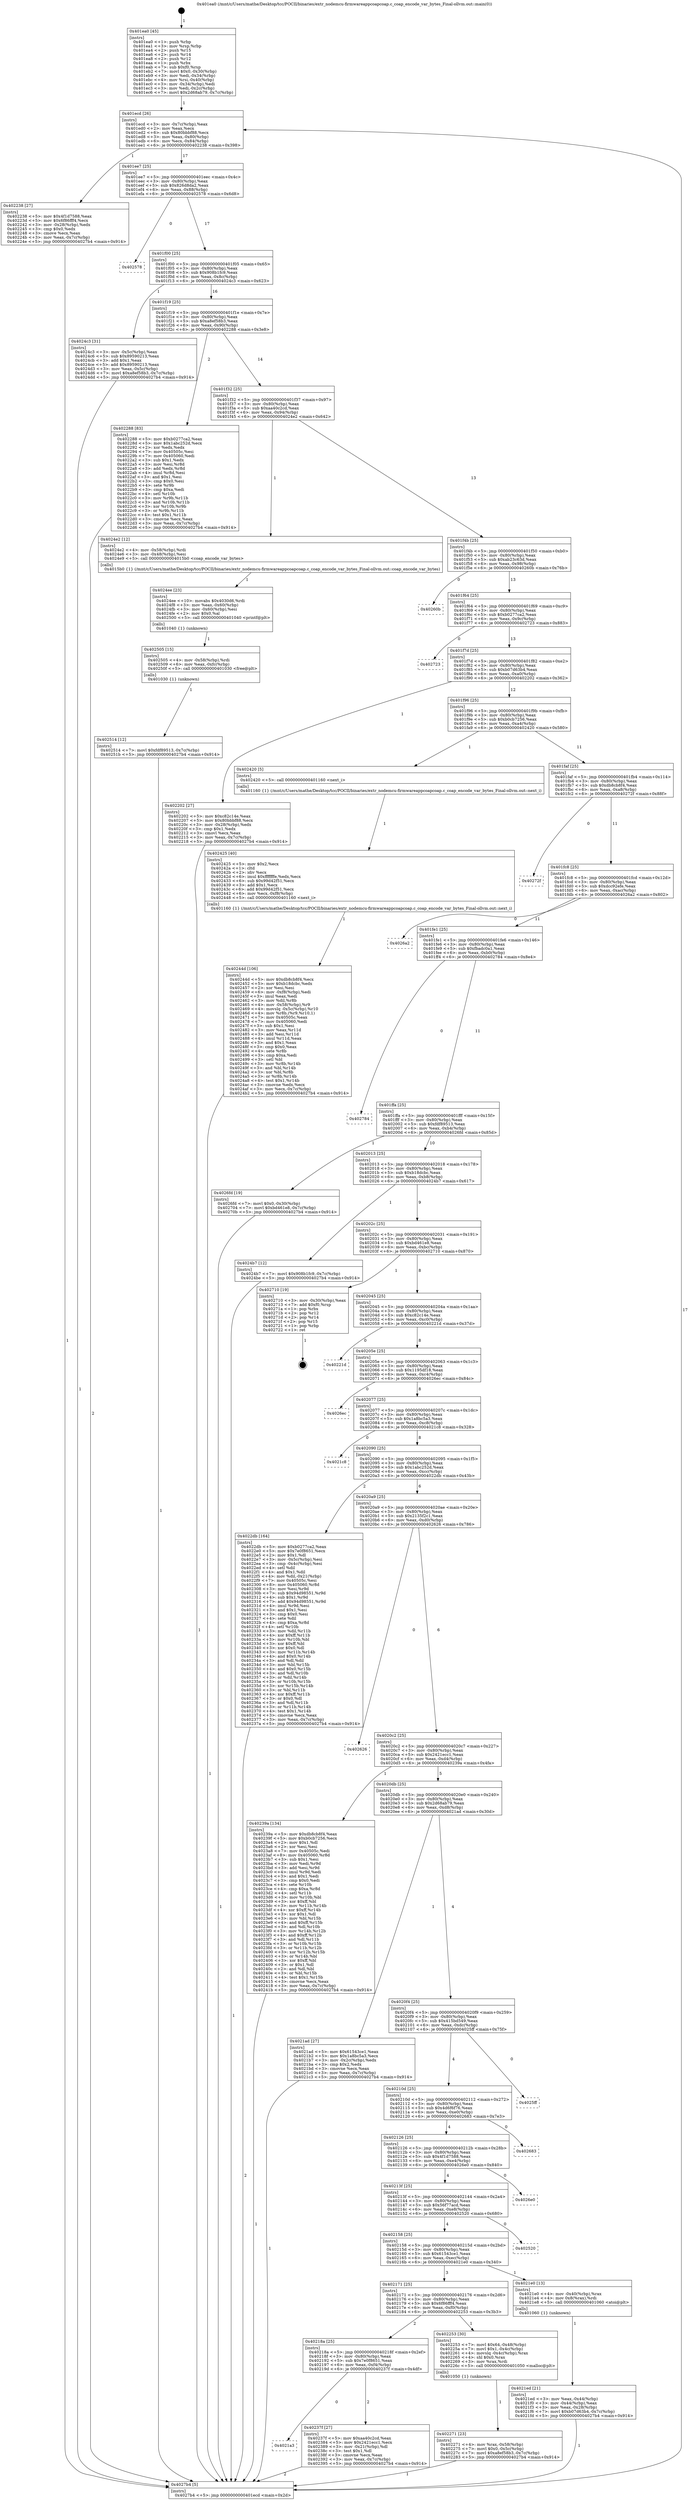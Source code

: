 digraph "0x401ea0" {
  label = "0x401ea0 (/mnt/c/Users/mathe/Desktop/tcc/POCII/binaries/extr_nodemcu-firmwareappcoapcoap.c_coap_encode_var_bytes_Final-ollvm.out::main(0))"
  labelloc = "t"
  node[shape=record]

  Entry [label="",width=0.3,height=0.3,shape=circle,fillcolor=black,style=filled]
  "0x401ecd" [label="{
     0x401ecd [26]\l
     | [instrs]\l
     &nbsp;&nbsp;0x401ecd \<+3\>: mov -0x7c(%rbp),%eax\l
     &nbsp;&nbsp;0x401ed0 \<+2\>: mov %eax,%ecx\l
     &nbsp;&nbsp;0x401ed2 \<+6\>: sub $0x80bbbf88,%ecx\l
     &nbsp;&nbsp;0x401ed8 \<+3\>: mov %eax,-0x80(%rbp)\l
     &nbsp;&nbsp;0x401edb \<+6\>: mov %ecx,-0x84(%rbp)\l
     &nbsp;&nbsp;0x401ee1 \<+6\>: je 0000000000402238 \<main+0x398\>\l
  }"]
  "0x402238" [label="{
     0x402238 [27]\l
     | [instrs]\l
     &nbsp;&nbsp;0x402238 \<+5\>: mov $0x4f1d7588,%eax\l
     &nbsp;&nbsp;0x40223d \<+5\>: mov $0x6f86fff4,%ecx\l
     &nbsp;&nbsp;0x402242 \<+3\>: mov -0x28(%rbp),%edx\l
     &nbsp;&nbsp;0x402245 \<+3\>: cmp $0x0,%edx\l
     &nbsp;&nbsp;0x402248 \<+3\>: cmove %ecx,%eax\l
     &nbsp;&nbsp;0x40224b \<+3\>: mov %eax,-0x7c(%rbp)\l
     &nbsp;&nbsp;0x40224e \<+5\>: jmp 00000000004027b4 \<main+0x914\>\l
  }"]
  "0x401ee7" [label="{
     0x401ee7 [25]\l
     | [instrs]\l
     &nbsp;&nbsp;0x401ee7 \<+5\>: jmp 0000000000401eec \<main+0x4c\>\l
     &nbsp;&nbsp;0x401eec \<+3\>: mov -0x80(%rbp),%eax\l
     &nbsp;&nbsp;0x401eef \<+5\>: sub $0x826d8da2,%eax\l
     &nbsp;&nbsp;0x401ef4 \<+6\>: mov %eax,-0x88(%rbp)\l
     &nbsp;&nbsp;0x401efa \<+6\>: je 0000000000402578 \<main+0x6d8\>\l
  }"]
  Exit [label="",width=0.3,height=0.3,shape=circle,fillcolor=black,style=filled,peripheries=2]
  "0x402578" [label="{
     0x402578\l
  }", style=dashed]
  "0x401f00" [label="{
     0x401f00 [25]\l
     | [instrs]\l
     &nbsp;&nbsp;0x401f00 \<+5\>: jmp 0000000000401f05 \<main+0x65\>\l
     &nbsp;&nbsp;0x401f05 \<+3\>: mov -0x80(%rbp),%eax\l
     &nbsp;&nbsp;0x401f08 \<+5\>: sub $0x908b1fc9,%eax\l
     &nbsp;&nbsp;0x401f0d \<+6\>: mov %eax,-0x8c(%rbp)\l
     &nbsp;&nbsp;0x401f13 \<+6\>: je 00000000004024c3 \<main+0x623\>\l
  }"]
  "0x402514" [label="{
     0x402514 [12]\l
     | [instrs]\l
     &nbsp;&nbsp;0x402514 \<+7\>: movl $0xfdf89513,-0x7c(%rbp)\l
     &nbsp;&nbsp;0x40251b \<+5\>: jmp 00000000004027b4 \<main+0x914\>\l
  }"]
  "0x4024c3" [label="{
     0x4024c3 [31]\l
     | [instrs]\l
     &nbsp;&nbsp;0x4024c3 \<+3\>: mov -0x5c(%rbp),%eax\l
     &nbsp;&nbsp;0x4024c6 \<+5\>: sub $0x89590213,%eax\l
     &nbsp;&nbsp;0x4024cb \<+3\>: add $0x1,%eax\l
     &nbsp;&nbsp;0x4024ce \<+5\>: add $0x89590213,%eax\l
     &nbsp;&nbsp;0x4024d3 \<+3\>: mov %eax,-0x5c(%rbp)\l
     &nbsp;&nbsp;0x4024d6 \<+7\>: movl $0xa8ef58b3,-0x7c(%rbp)\l
     &nbsp;&nbsp;0x4024dd \<+5\>: jmp 00000000004027b4 \<main+0x914\>\l
  }"]
  "0x401f19" [label="{
     0x401f19 [25]\l
     | [instrs]\l
     &nbsp;&nbsp;0x401f19 \<+5\>: jmp 0000000000401f1e \<main+0x7e\>\l
     &nbsp;&nbsp;0x401f1e \<+3\>: mov -0x80(%rbp),%eax\l
     &nbsp;&nbsp;0x401f21 \<+5\>: sub $0xa8ef58b3,%eax\l
     &nbsp;&nbsp;0x401f26 \<+6\>: mov %eax,-0x90(%rbp)\l
     &nbsp;&nbsp;0x401f2c \<+6\>: je 0000000000402288 \<main+0x3e8\>\l
  }"]
  "0x402505" [label="{
     0x402505 [15]\l
     | [instrs]\l
     &nbsp;&nbsp;0x402505 \<+4\>: mov -0x58(%rbp),%rdi\l
     &nbsp;&nbsp;0x402509 \<+6\>: mov %eax,-0xfc(%rbp)\l
     &nbsp;&nbsp;0x40250f \<+5\>: call 0000000000401030 \<free@plt\>\l
     | [calls]\l
     &nbsp;&nbsp;0x401030 \{1\} (unknown)\l
  }"]
  "0x402288" [label="{
     0x402288 [83]\l
     | [instrs]\l
     &nbsp;&nbsp;0x402288 \<+5\>: mov $0xb0277ca2,%eax\l
     &nbsp;&nbsp;0x40228d \<+5\>: mov $0x1abc252d,%ecx\l
     &nbsp;&nbsp;0x402292 \<+2\>: xor %edx,%edx\l
     &nbsp;&nbsp;0x402294 \<+7\>: mov 0x40505c,%esi\l
     &nbsp;&nbsp;0x40229b \<+7\>: mov 0x405060,%edi\l
     &nbsp;&nbsp;0x4022a2 \<+3\>: sub $0x1,%edx\l
     &nbsp;&nbsp;0x4022a5 \<+3\>: mov %esi,%r8d\l
     &nbsp;&nbsp;0x4022a8 \<+3\>: add %edx,%r8d\l
     &nbsp;&nbsp;0x4022ab \<+4\>: imul %r8d,%esi\l
     &nbsp;&nbsp;0x4022af \<+3\>: and $0x1,%esi\l
     &nbsp;&nbsp;0x4022b2 \<+3\>: cmp $0x0,%esi\l
     &nbsp;&nbsp;0x4022b5 \<+4\>: sete %r9b\l
     &nbsp;&nbsp;0x4022b9 \<+3\>: cmp $0xa,%edi\l
     &nbsp;&nbsp;0x4022bc \<+4\>: setl %r10b\l
     &nbsp;&nbsp;0x4022c0 \<+3\>: mov %r9b,%r11b\l
     &nbsp;&nbsp;0x4022c3 \<+3\>: and %r10b,%r11b\l
     &nbsp;&nbsp;0x4022c6 \<+3\>: xor %r10b,%r9b\l
     &nbsp;&nbsp;0x4022c9 \<+3\>: or %r9b,%r11b\l
     &nbsp;&nbsp;0x4022cc \<+4\>: test $0x1,%r11b\l
     &nbsp;&nbsp;0x4022d0 \<+3\>: cmovne %ecx,%eax\l
     &nbsp;&nbsp;0x4022d3 \<+3\>: mov %eax,-0x7c(%rbp)\l
     &nbsp;&nbsp;0x4022d6 \<+5\>: jmp 00000000004027b4 \<main+0x914\>\l
  }"]
  "0x401f32" [label="{
     0x401f32 [25]\l
     | [instrs]\l
     &nbsp;&nbsp;0x401f32 \<+5\>: jmp 0000000000401f37 \<main+0x97\>\l
     &nbsp;&nbsp;0x401f37 \<+3\>: mov -0x80(%rbp),%eax\l
     &nbsp;&nbsp;0x401f3a \<+5\>: sub $0xaa40c2cd,%eax\l
     &nbsp;&nbsp;0x401f3f \<+6\>: mov %eax,-0x94(%rbp)\l
     &nbsp;&nbsp;0x401f45 \<+6\>: je 00000000004024e2 \<main+0x642\>\l
  }"]
  "0x4024ee" [label="{
     0x4024ee [23]\l
     | [instrs]\l
     &nbsp;&nbsp;0x4024ee \<+10\>: movabs $0x4030d6,%rdi\l
     &nbsp;&nbsp;0x4024f8 \<+3\>: mov %eax,-0x60(%rbp)\l
     &nbsp;&nbsp;0x4024fb \<+3\>: mov -0x60(%rbp),%esi\l
     &nbsp;&nbsp;0x4024fe \<+2\>: mov $0x0,%al\l
     &nbsp;&nbsp;0x402500 \<+5\>: call 0000000000401040 \<printf@plt\>\l
     | [calls]\l
     &nbsp;&nbsp;0x401040 \{1\} (unknown)\l
  }"]
  "0x4024e2" [label="{
     0x4024e2 [12]\l
     | [instrs]\l
     &nbsp;&nbsp;0x4024e2 \<+4\>: mov -0x58(%rbp),%rdi\l
     &nbsp;&nbsp;0x4024e6 \<+3\>: mov -0x48(%rbp),%esi\l
     &nbsp;&nbsp;0x4024e9 \<+5\>: call 00000000004015b0 \<coap_encode_var_bytes\>\l
     | [calls]\l
     &nbsp;&nbsp;0x4015b0 \{1\} (/mnt/c/Users/mathe/Desktop/tcc/POCII/binaries/extr_nodemcu-firmwareappcoapcoap.c_coap_encode_var_bytes_Final-ollvm.out::coap_encode_var_bytes)\l
  }"]
  "0x401f4b" [label="{
     0x401f4b [25]\l
     | [instrs]\l
     &nbsp;&nbsp;0x401f4b \<+5\>: jmp 0000000000401f50 \<main+0xb0\>\l
     &nbsp;&nbsp;0x401f50 \<+3\>: mov -0x80(%rbp),%eax\l
     &nbsp;&nbsp;0x401f53 \<+5\>: sub $0xab23c63d,%eax\l
     &nbsp;&nbsp;0x401f58 \<+6\>: mov %eax,-0x98(%rbp)\l
     &nbsp;&nbsp;0x401f5e \<+6\>: je 000000000040260b \<main+0x76b\>\l
  }"]
  "0x40244d" [label="{
     0x40244d [106]\l
     | [instrs]\l
     &nbsp;&nbsp;0x40244d \<+5\>: mov $0xdb8cb8f4,%ecx\l
     &nbsp;&nbsp;0x402452 \<+5\>: mov $0xb18dcbc,%edx\l
     &nbsp;&nbsp;0x402457 \<+2\>: xor %esi,%esi\l
     &nbsp;&nbsp;0x402459 \<+6\>: mov -0xf8(%rbp),%edi\l
     &nbsp;&nbsp;0x40245f \<+3\>: imul %eax,%edi\l
     &nbsp;&nbsp;0x402462 \<+3\>: mov %dil,%r8b\l
     &nbsp;&nbsp;0x402465 \<+4\>: mov -0x58(%rbp),%r9\l
     &nbsp;&nbsp;0x402469 \<+4\>: movslq -0x5c(%rbp),%r10\l
     &nbsp;&nbsp;0x40246d \<+4\>: mov %r8b,(%r9,%r10,1)\l
     &nbsp;&nbsp;0x402471 \<+7\>: mov 0x40505c,%eax\l
     &nbsp;&nbsp;0x402478 \<+7\>: mov 0x405060,%edi\l
     &nbsp;&nbsp;0x40247f \<+3\>: sub $0x1,%esi\l
     &nbsp;&nbsp;0x402482 \<+3\>: mov %eax,%r11d\l
     &nbsp;&nbsp;0x402485 \<+3\>: add %esi,%r11d\l
     &nbsp;&nbsp;0x402488 \<+4\>: imul %r11d,%eax\l
     &nbsp;&nbsp;0x40248c \<+3\>: and $0x1,%eax\l
     &nbsp;&nbsp;0x40248f \<+3\>: cmp $0x0,%eax\l
     &nbsp;&nbsp;0x402492 \<+4\>: sete %r8b\l
     &nbsp;&nbsp;0x402496 \<+3\>: cmp $0xa,%edi\l
     &nbsp;&nbsp;0x402499 \<+3\>: setl %bl\l
     &nbsp;&nbsp;0x40249c \<+3\>: mov %r8b,%r14b\l
     &nbsp;&nbsp;0x40249f \<+3\>: and %bl,%r14b\l
     &nbsp;&nbsp;0x4024a2 \<+3\>: xor %bl,%r8b\l
     &nbsp;&nbsp;0x4024a5 \<+3\>: or %r8b,%r14b\l
     &nbsp;&nbsp;0x4024a8 \<+4\>: test $0x1,%r14b\l
     &nbsp;&nbsp;0x4024ac \<+3\>: cmovne %edx,%ecx\l
     &nbsp;&nbsp;0x4024af \<+3\>: mov %ecx,-0x7c(%rbp)\l
     &nbsp;&nbsp;0x4024b2 \<+5\>: jmp 00000000004027b4 \<main+0x914\>\l
  }"]
  "0x40260b" [label="{
     0x40260b\l
  }", style=dashed]
  "0x401f64" [label="{
     0x401f64 [25]\l
     | [instrs]\l
     &nbsp;&nbsp;0x401f64 \<+5\>: jmp 0000000000401f69 \<main+0xc9\>\l
     &nbsp;&nbsp;0x401f69 \<+3\>: mov -0x80(%rbp),%eax\l
     &nbsp;&nbsp;0x401f6c \<+5\>: sub $0xb0277ca2,%eax\l
     &nbsp;&nbsp;0x401f71 \<+6\>: mov %eax,-0x9c(%rbp)\l
     &nbsp;&nbsp;0x401f77 \<+6\>: je 0000000000402723 \<main+0x883\>\l
  }"]
  "0x402425" [label="{
     0x402425 [40]\l
     | [instrs]\l
     &nbsp;&nbsp;0x402425 \<+5\>: mov $0x2,%ecx\l
     &nbsp;&nbsp;0x40242a \<+1\>: cltd\l
     &nbsp;&nbsp;0x40242b \<+2\>: idiv %ecx\l
     &nbsp;&nbsp;0x40242d \<+6\>: imul $0xfffffffe,%edx,%ecx\l
     &nbsp;&nbsp;0x402433 \<+6\>: sub $0x99d42f51,%ecx\l
     &nbsp;&nbsp;0x402439 \<+3\>: add $0x1,%ecx\l
     &nbsp;&nbsp;0x40243c \<+6\>: add $0x99d42f51,%ecx\l
     &nbsp;&nbsp;0x402442 \<+6\>: mov %ecx,-0xf8(%rbp)\l
     &nbsp;&nbsp;0x402448 \<+5\>: call 0000000000401160 \<next_i\>\l
     | [calls]\l
     &nbsp;&nbsp;0x401160 \{1\} (/mnt/c/Users/mathe/Desktop/tcc/POCII/binaries/extr_nodemcu-firmwareappcoapcoap.c_coap_encode_var_bytes_Final-ollvm.out::next_i)\l
  }"]
  "0x402723" [label="{
     0x402723\l
  }", style=dashed]
  "0x401f7d" [label="{
     0x401f7d [25]\l
     | [instrs]\l
     &nbsp;&nbsp;0x401f7d \<+5\>: jmp 0000000000401f82 \<main+0xe2\>\l
     &nbsp;&nbsp;0x401f82 \<+3\>: mov -0x80(%rbp),%eax\l
     &nbsp;&nbsp;0x401f85 \<+5\>: sub $0xb07d63b4,%eax\l
     &nbsp;&nbsp;0x401f8a \<+6\>: mov %eax,-0xa0(%rbp)\l
     &nbsp;&nbsp;0x401f90 \<+6\>: je 0000000000402202 \<main+0x362\>\l
  }"]
  "0x4021a3" [label="{
     0x4021a3\l
  }", style=dashed]
  "0x402202" [label="{
     0x402202 [27]\l
     | [instrs]\l
     &nbsp;&nbsp;0x402202 \<+5\>: mov $0xc82c14e,%eax\l
     &nbsp;&nbsp;0x402207 \<+5\>: mov $0x80bbbf88,%ecx\l
     &nbsp;&nbsp;0x40220c \<+3\>: mov -0x28(%rbp),%edx\l
     &nbsp;&nbsp;0x40220f \<+3\>: cmp $0x1,%edx\l
     &nbsp;&nbsp;0x402212 \<+3\>: cmovl %ecx,%eax\l
     &nbsp;&nbsp;0x402215 \<+3\>: mov %eax,-0x7c(%rbp)\l
     &nbsp;&nbsp;0x402218 \<+5\>: jmp 00000000004027b4 \<main+0x914\>\l
  }"]
  "0x401f96" [label="{
     0x401f96 [25]\l
     | [instrs]\l
     &nbsp;&nbsp;0x401f96 \<+5\>: jmp 0000000000401f9b \<main+0xfb\>\l
     &nbsp;&nbsp;0x401f9b \<+3\>: mov -0x80(%rbp),%eax\l
     &nbsp;&nbsp;0x401f9e \<+5\>: sub $0xb0cb7256,%eax\l
     &nbsp;&nbsp;0x401fa3 \<+6\>: mov %eax,-0xa4(%rbp)\l
     &nbsp;&nbsp;0x401fa9 \<+6\>: je 0000000000402420 \<main+0x580\>\l
  }"]
  "0x40237f" [label="{
     0x40237f [27]\l
     | [instrs]\l
     &nbsp;&nbsp;0x40237f \<+5\>: mov $0xaa40c2cd,%eax\l
     &nbsp;&nbsp;0x402384 \<+5\>: mov $0x2421ecc1,%ecx\l
     &nbsp;&nbsp;0x402389 \<+3\>: mov -0x21(%rbp),%dl\l
     &nbsp;&nbsp;0x40238c \<+3\>: test $0x1,%dl\l
     &nbsp;&nbsp;0x40238f \<+3\>: cmovne %ecx,%eax\l
     &nbsp;&nbsp;0x402392 \<+3\>: mov %eax,-0x7c(%rbp)\l
     &nbsp;&nbsp;0x402395 \<+5\>: jmp 00000000004027b4 \<main+0x914\>\l
  }"]
  "0x402420" [label="{
     0x402420 [5]\l
     | [instrs]\l
     &nbsp;&nbsp;0x402420 \<+5\>: call 0000000000401160 \<next_i\>\l
     | [calls]\l
     &nbsp;&nbsp;0x401160 \{1\} (/mnt/c/Users/mathe/Desktop/tcc/POCII/binaries/extr_nodemcu-firmwareappcoapcoap.c_coap_encode_var_bytes_Final-ollvm.out::next_i)\l
  }"]
  "0x401faf" [label="{
     0x401faf [25]\l
     | [instrs]\l
     &nbsp;&nbsp;0x401faf \<+5\>: jmp 0000000000401fb4 \<main+0x114\>\l
     &nbsp;&nbsp;0x401fb4 \<+3\>: mov -0x80(%rbp),%eax\l
     &nbsp;&nbsp;0x401fb7 \<+5\>: sub $0xdb8cb8f4,%eax\l
     &nbsp;&nbsp;0x401fbc \<+6\>: mov %eax,-0xa8(%rbp)\l
     &nbsp;&nbsp;0x401fc2 \<+6\>: je 000000000040272f \<main+0x88f\>\l
  }"]
  "0x402271" [label="{
     0x402271 [23]\l
     | [instrs]\l
     &nbsp;&nbsp;0x402271 \<+4\>: mov %rax,-0x58(%rbp)\l
     &nbsp;&nbsp;0x402275 \<+7\>: movl $0x0,-0x5c(%rbp)\l
     &nbsp;&nbsp;0x40227c \<+7\>: movl $0xa8ef58b3,-0x7c(%rbp)\l
     &nbsp;&nbsp;0x402283 \<+5\>: jmp 00000000004027b4 \<main+0x914\>\l
  }"]
  "0x40272f" [label="{
     0x40272f\l
  }", style=dashed]
  "0x401fc8" [label="{
     0x401fc8 [25]\l
     | [instrs]\l
     &nbsp;&nbsp;0x401fc8 \<+5\>: jmp 0000000000401fcd \<main+0x12d\>\l
     &nbsp;&nbsp;0x401fcd \<+3\>: mov -0x80(%rbp),%eax\l
     &nbsp;&nbsp;0x401fd0 \<+5\>: sub $0xdcc92efe,%eax\l
     &nbsp;&nbsp;0x401fd5 \<+6\>: mov %eax,-0xac(%rbp)\l
     &nbsp;&nbsp;0x401fdb \<+6\>: je 00000000004026a2 \<main+0x802\>\l
  }"]
  "0x40218a" [label="{
     0x40218a [25]\l
     | [instrs]\l
     &nbsp;&nbsp;0x40218a \<+5\>: jmp 000000000040218f \<main+0x2ef\>\l
     &nbsp;&nbsp;0x40218f \<+3\>: mov -0x80(%rbp),%eax\l
     &nbsp;&nbsp;0x402192 \<+5\>: sub $0x7e0f8651,%eax\l
     &nbsp;&nbsp;0x402197 \<+6\>: mov %eax,-0xf4(%rbp)\l
     &nbsp;&nbsp;0x40219d \<+6\>: je 000000000040237f \<main+0x4df\>\l
  }"]
  "0x4026a2" [label="{
     0x4026a2\l
  }", style=dashed]
  "0x401fe1" [label="{
     0x401fe1 [25]\l
     | [instrs]\l
     &nbsp;&nbsp;0x401fe1 \<+5\>: jmp 0000000000401fe6 \<main+0x146\>\l
     &nbsp;&nbsp;0x401fe6 \<+3\>: mov -0x80(%rbp),%eax\l
     &nbsp;&nbsp;0x401fe9 \<+5\>: sub $0xfbadc0a1,%eax\l
     &nbsp;&nbsp;0x401fee \<+6\>: mov %eax,-0xb0(%rbp)\l
     &nbsp;&nbsp;0x401ff4 \<+6\>: je 0000000000402784 \<main+0x8e4\>\l
  }"]
  "0x402253" [label="{
     0x402253 [30]\l
     | [instrs]\l
     &nbsp;&nbsp;0x402253 \<+7\>: movl $0x64,-0x48(%rbp)\l
     &nbsp;&nbsp;0x40225a \<+7\>: movl $0x1,-0x4c(%rbp)\l
     &nbsp;&nbsp;0x402261 \<+4\>: movslq -0x4c(%rbp),%rax\l
     &nbsp;&nbsp;0x402265 \<+4\>: shl $0x0,%rax\l
     &nbsp;&nbsp;0x402269 \<+3\>: mov %rax,%rdi\l
     &nbsp;&nbsp;0x40226c \<+5\>: call 0000000000401050 \<malloc@plt\>\l
     | [calls]\l
     &nbsp;&nbsp;0x401050 \{1\} (unknown)\l
  }"]
  "0x402784" [label="{
     0x402784\l
  }", style=dashed]
  "0x401ffa" [label="{
     0x401ffa [25]\l
     | [instrs]\l
     &nbsp;&nbsp;0x401ffa \<+5\>: jmp 0000000000401fff \<main+0x15f\>\l
     &nbsp;&nbsp;0x401fff \<+3\>: mov -0x80(%rbp),%eax\l
     &nbsp;&nbsp;0x402002 \<+5\>: sub $0xfdf89513,%eax\l
     &nbsp;&nbsp;0x402007 \<+6\>: mov %eax,-0xb4(%rbp)\l
     &nbsp;&nbsp;0x40200d \<+6\>: je 00000000004026fd \<main+0x85d\>\l
  }"]
  "0x4021ed" [label="{
     0x4021ed [21]\l
     | [instrs]\l
     &nbsp;&nbsp;0x4021ed \<+3\>: mov %eax,-0x44(%rbp)\l
     &nbsp;&nbsp;0x4021f0 \<+3\>: mov -0x44(%rbp),%eax\l
     &nbsp;&nbsp;0x4021f3 \<+3\>: mov %eax,-0x28(%rbp)\l
     &nbsp;&nbsp;0x4021f6 \<+7\>: movl $0xb07d63b4,-0x7c(%rbp)\l
     &nbsp;&nbsp;0x4021fd \<+5\>: jmp 00000000004027b4 \<main+0x914\>\l
  }"]
  "0x4026fd" [label="{
     0x4026fd [19]\l
     | [instrs]\l
     &nbsp;&nbsp;0x4026fd \<+7\>: movl $0x0,-0x30(%rbp)\l
     &nbsp;&nbsp;0x402704 \<+7\>: movl $0xbd461e8,-0x7c(%rbp)\l
     &nbsp;&nbsp;0x40270b \<+5\>: jmp 00000000004027b4 \<main+0x914\>\l
  }"]
  "0x402013" [label="{
     0x402013 [25]\l
     | [instrs]\l
     &nbsp;&nbsp;0x402013 \<+5\>: jmp 0000000000402018 \<main+0x178\>\l
     &nbsp;&nbsp;0x402018 \<+3\>: mov -0x80(%rbp),%eax\l
     &nbsp;&nbsp;0x40201b \<+5\>: sub $0xb18dcbc,%eax\l
     &nbsp;&nbsp;0x402020 \<+6\>: mov %eax,-0xb8(%rbp)\l
     &nbsp;&nbsp;0x402026 \<+6\>: je 00000000004024b7 \<main+0x617\>\l
  }"]
  "0x402171" [label="{
     0x402171 [25]\l
     | [instrs]\l
     &nbsp;&nbsp;0x402171 \<+5\>: jmp 0000000000402176 \<main+0x2d6\>\l
     &nbsp;&nbsp;0x402176 \<+3\>: mov -0x80(%rbp),%eax\l
     &nbsp;&nbsp;0x402179 \<+5\>: sub $0x6f86fff4,%eax\l
     &nbsp;&nbsp;0x40217e \<+6\>: mov %eax,-0xf0(%rbp)\l
     &nbsp;&nbsp;0x402184 \<+6\>: je 0000000000402253 \<main+0x3b3\>\l
  }"]
  "0x4024b7" [label="{
     0x4024b7 [12]\l
     | [instrs]\l
     &nbsp;&nbsp;0x4024b7 \<+7\>: movl $0x908b1fc9,-0x7c(%rbp)\l
     &nbsp;&nbsp;0x4024be \<+5\>: jmp 00000000004027b4 \<main+0x914\>\l
  }"]
  "0x40202c" [label="{
     0x40202c [25]\l
     | [instrs]\l
     &nbsp;&nbsp;0x40202c \<+5\>: jmp 0000000000402031 \<main+0x191\>\l
     &nbsp;&nbsp;0x402031 \<+3\>: mov -0x80(%rbp),%eax\l
     &nbsp;&nbsp;0x402034 \<+5\>: sub $0xbd461e8,%eax\l
     &nbsp;&nbsp;0x402039 \<+6\>: mov %eax,-0xbc(%rbp)\l
     &nbsp;&nbsp;0x40203f \<+6\>: je 0000000000402710 \<main+0x870\>\l
  }"]
  "0x4021e0" [label="{
     0x4021e0 [13]\l
     | [instrs]\l
     &nbsp;&nbsp;0x4021e0 \<+4\>: mov -0x40(%rbp),%rax\l
     &nbsp;&nbsp;0x4021e4 \<+4\>: mov 0x8(%rax),%rdi\l
     &nbsp;&nbsp;0x4021e8 \<+5\>: call 0000000000401060 \<atoi@plt\>\l
     | [calls]\l
     &nbsp;&nbsp;0x401060 \{1\} (unknown)\l
  }"]
  "0x402710" [label="{
     0x402710 [19]\l
     | [instrs]\l
     &nbsp;&nbsp;0x402710 \<+3\>: mov -0x30(%rbp),%eax\l
     &nbsp;&nbsp;0x402713 \<+7\>: add $0xf0,%rsp\l
     &nbsp;&nbsp;0x40271a \<+1\>: pop %rbx\l
     &nbsp;&nbsp;0x40271b \<+2\>: pop %r12\l
     &nbsp;&nbsp;0x40271d \<+2\>: pop %r14\l
     &nbsp;&nbsp;0x40271f \<+2\>: pop %r15\l
     &nbsp;&nbsp;0x402721 \<+1\>: pop %rbp\l
     &nbsp;&nbsp;0x402722 \<+1\>: ret\l
  }"]
  "0x402045" [label="{
     0x402045 [25]\l
     | [instrs]\l
     &nbsp;&nbsp;0x402045 \<+5\>: jmp 000000000040204a \<main+0x1aa\>\l
     &nbsp;&nbsp;0x40204a \<+3\>: mov -0x80(%rbp),%eax\l
     &nbsp;&nbsp;0x40204d \<+5\>: sub $0xc82c14e,%eax\l
     &nbsp;&nbsp;0x402052 \<+6\>: mov %eax,-0xc0(%rbp)\l
     &nbsp;&nbsp;0x402058 \<+6\>: je 000000000040221d \<main+0x37d\>\l
  }"]
  "0x402158" [label="{
     0x402158 [25]\l
     | [instrs]\l
     &nbsp;&nbsp;0x402158 \<+5\>: jmp 000000000040215d \<main+0x2bd\>\l
     &nbsp;&nbsp;0x40215d \<+3\>: mov -0x80(%rbp),%eax\l
     &nbsp;&nbsp;0x402160 \<+5\>: sub $0x61543ce1,%eax\l
     &nbsp;&nbsp;0x402165 \<+6\>: mov %eax,-0xec(%rbp)\l
     &nbsp;&nbsp;0x40216b \<+6\>: je 00000000004021e0 \<main+0x340\>\l
  }"]
  "0x40221d" [label="{
     0x40221d\l
  }", style=dashed]
  "0x40205e" [label="{
     0x40205e [25]\l
     | [instrs]\l
     &nbsp;&nbsp;0x40205e \<+5\>: jmp 0000000000402063 \<main+0x1c3\>\l
     &nbsp;&nbsp;0x402063 \<+3\>: mov -0x80(%rbp),%eax\l
     &nbsp;&nbsp;0x402066 \<+5\>: sub $0x1195df18,%eax\l
     &nbsp;&nbsp;0x40206b \<+6\>: mov %eax,-0xc4(%rbp)\l
     &nbsp;&nbsp;0x402071 \<+6\>: je 00000000004026ec \<main+0x84c\>\l
  }"]
  "0x402520" [label="{
     0x402520\l
  }", style=dashed]
  "0x4026ec" [label="{
     0x4026ec\l
  }", style=dashed]
  "0x402077" [label="{
     0x402077 [25]\l
     | [instrs]\l
     &nbsp;&nbsp;0x402077 \<+5\>: jmp 000000000040207c \<main+0x1dc\>\l
     &nbsp;&nbsp;0x40207c \<+3\>: mov -0x80(%rbp),%eax\l
     &nbsp;&nbsp;0x40207f \<+5\>: sub $0x1a8bc5a3,%eax\l
     &nbsp;&nbsp;0x402084 \<+6\>: mov %eax,-0xc8(%rbp)\l
     &nbsp;&nbsp;0x40208a \<+6\>: je 00000000004021c8 \<main+0x328\>\l
  }"]
  "0x40213f" [label="{
     0x40213f [25]\l
     | [instrs]\l
     &nbsp;&nbsp;0x40213f \<+5\>: jmp 0000000000402144 \<main+0x2a4\>\l
     &nbsp;&nbsp;0x402144 \<+3\>: mov -0x80(%rbp),%eax\l
     &nbsp;&nbsp;0x402147 \<+5\>: sub $0x56f77acd,%eax\l
     &nbsp;&nbsp;0x40214c \<+6\>: mov %eax,-0xe8(%rbp)\l
     &nbsp;&nbsp;0x402152 \<+6\>: je 0000000000402520 \<main+0x680\>\l
  }"]
  "0x4021c8" [label="{
     0x4021c8\l
  }", style=dashed]
  "0x402090" [label="{
     0x402090 [25]\l
     | [instrs]\l
     &nbsp;&nbsp;0x402090 \<+5\>: jmp 0000000000402095 \<main+0x1f5\>\l
     &nbsp;&nbsp;0x402095 \<+3\>: mov -0x80(%rbp),%eax\l
     &nbsp;&nbsp;0x402098 \<+5\>: sub $0x1abc252d,%eax\l
     &nbsp;&nbsp;0x40209d \<+6\>: mov %eax,-0xcc(%rbp)\l
     &nbsp;&nbsp;0x4020a3 \<+6\>: je 00000000004022db \<main+0x43b\>\l
  }"]
  "0x4026e0" [label="{
     0x4026e0\l
  }", style=dashed]
  "0x4022db" [label="{
     0x4022db [164]\l
     | [instrs]\l
     &nbsp;&nbsp;0x4022db \<+5\>: mov $0xb0277ca2,%eax\l
     &nbsp;&nbsp;0x4022e0 \<+5\>: mov $0x7e0f8651,%ecx\l
     &nbsp;&nbsp;0x4022e5 \<+2\>: mov $0x1,%dl\l
     &nbsp;&nbsp;0x4022e7 \<+3\>: mov -0x5c(%rbp),%esi\l
     &nbsp;&nbsp;0x4022ea \<+3\>: cmp -0x4c(%rbp),%esi\l
     &nbsp;&nbsp;0x4022ed \<+4\>: setl %dil\l
     &nbsp;&nbsp;0x4022f1 \<+4\>: and $0x1,%dil\l
     &nbsp;&nbsp;0x4022f5 \<+4\>: mov %dil,-0x21(%rbp)\l
     &nbsp;&nbsp;0x4022f9 \<+7\>: mov 0x40505c,%esi\l
     &nbsp;&nbsp;0x402300 \<+8\>: mov 0x405060,%r8d\l
     &nbsp;&nbsp;0x402308 \<+3\>: mov %esi,%r9d\l
     &nbsp;&nbsp;0x40230b \<+7\>: sub $0x94d98551,%r9d\l
     &nbsp;&nbsp;0x402312 \<+4\>: sub $0x1,%r9d\l
     &nbsp;&nbsp;0x402316 \<+7\>: add $0x94d98551,%r9d\l
     &nbsp;&nbsp;0x40231d \<+4\>: imul %r9d,%esi\l
     &nbsp;&nbsp;0x402321 \<+3\>: and $0x1,%esi\l
     &nbsp;&nbsp;0x402324 \<+3\>: cmp $0x0,%esi\l
     &nbsp;&nbsp;0x402327 \<+4\>: sete %dil\l
     &nbsp;&nbsp;0x40232b \<+4\>: cmp $0xa,%r8d\l
     &nbsp;&nbsp;0x40232f \<+4\>: setl %r10b\l
     &nbsp;&nbsp;0x402333 \<+3\>: mov %dil,%r11b\l
     &nbsp;&nbsp;0x402336 \<+4\>: xor $0xff,%r11b\l
     &nbsp;&nbsp;0x40233a \<+3\>: mov %r10b,%bl\l
     &nbsp;&nbsp;0x40233d \<+3\>: xor $0xff,%bl\l
     &nbsp;&nbsp;0x402340 \<+3\>: xor $0x0,%dl\l
     &nbsp;&nbsp;0x402343 \<+3\>: mov %r11b,%r14b\l
     &nbsp;&nbsp;0x402346 \<+4\>: and $0x0,%r14b\l
     &nbsp;&nbsp;0x40234a \<+3\>: and %dl,%dil\l
     &nbsp;&nbsp;0x40234d \<+3\>: mov %bl,%r15b\l
     &nbsp;&nbsp;0x402350 \<+4\>: and $0x0,%r15b\l
     &nbsp;&nbsp;0x402354 \<+3\>: and %dl,%r10b\l
     &nbsp;&nbsp;0x402357 \<+3\>: or %dil,%r14b\l
     &nbsp;&nbsp;0x40235a \<+3\>: or %r10b,%r15b\l
     &nbsp;&nbsp;0x40235d \<+3\>: xor %r15b,%r14b\l
     &nbsp;&nbsp;0x402360 \<+3\>: or %bl,%r11b\l
     &nbsp;&nbsp;0x402363 \<+4\>: xor $0xff,%r11b\l
     &nbsp;&nbsp;0x402367 \<+3\>: or $0x0,%dl\l
     &nbsp;&nbsp;0x40236a \<+3\>: and %dl,%r11b\l
     &nbsp;&nbsp;0x40236d \<+3\>: or %r11b,%r14b\l
     &nbsp;&nbsp;0x402370 \<+4\>: test $0x1,%r14b\l
     &nbsp;&nbsp;0x402374 \<+3\>: cmovne %ecx,%eax\l
     &nbsp;&nbsp;0x402377 \<+3\>: mov %eax,-0x7c(%rbp)\l
     &nbsp;&nbsp;0x40237a \<+5\>: jmp 00000000004027b4 \<main+0x914\>\l
  }"]
  "0x4020a9" [label="{
     0x4020a9 [25]\l
     | [instrs]\l
     &nbsp;&nbsp;0x4020a9 \<+5\>: jmp 00000000004020ae \<main+0x20e\>\l
     &nbsp;&nbsp;0x4020ae \<+3\>: mov -0x80(%rbp),%eax\l
     &nbsp;&nbsp;0x4020b1 \<+5\>: sub $0x2135f2c1,%eax\l
     &nbsp;&nbsp;0x4020b6 \<+6\>: mov %eax,-0xd0(%rbp)\l
     &nbsp;&nbsp;0x4020bc \<+6\>: je 0000000000402626 \<main+0x786\>\l
  }"]
  "0x402126" [label="{
     0x402126 [25]\l
     | [instrs]\l
     &nbsp;&nbsp;0x402126 \<+5\>: jmp 000000000040212b \<main+0x28b\>\l
     &nbsp;&nbsp;0x40212b \<+3\>: mov -0x80(%rbp),%eax\l
     &nbsp;&nbsp;0x40212e \<+5\>: sub $0x4f1d7588,%eax\l
     &nbsp;&nbsp;0x402133 \<+6\>: mov %eax,-0xe4(%rbp)\l
     &nbsp;&nbsp;0x402139 \<+6\>: je 00000000004026e0 \<main+0x840\>\l
  }"]
  "0x402626" [label="{
     0x402626\l
  }", style=dashed]
  "0x4020c2" [label="{
     0x4020c2 [25]\l
     | [instrs]\l
     &nbsp;&nbsp;0x4020c2 \<+5\>: jmp 00000000004020c7 \<main+0x227\>\l
     &nbsp;&nbsp;0x4020c7 \<+3\>: mov -0x80(%rbp),%eax\l
     &nbsp;&nbsp;0x4020ca \<+5\>: sub $0x2421ecc1,%eax\l
     &nbsp;&nbsp;0x4020cf \<+6\>: mov %eax,-0xd4(%rbp)\l
     &nbsp;&nbsp;0x4020d5 \<+6\>: je 000000000040239a \<main+0x4fa\>\l
  }"]
  "0x402683" [label="{
     0x402683\l
  }", style=dashed]
  "0x40239a" [label="{
     0x40239a [134]\l
     | [instrs]\l
     &nbsp;&nbsp;0x40239a \<+5\>: mov $0xdb8cb8f4,%eax\l
     &nbsp;&nbsp;0x40239f \<+5\>: mov $0xb0cb7256,%ecx\l
     &nbsp;&nbsp;0x4023a4 \<+2\>: mov $0x1,%dl\l
     &nbsp;&nbsp;0x4023a6 \<+2\>: xor %esi,%esi\l
     &nbsp;&nbsp;0x4023a8 \<+7\>: mov 0x40505c,%edi\l
     &nbsp;&nbsp;0x4023af \<+8\>: mov 0x405060,%r8d\l
     &nbsp;&nbsp;0x4023b7 \<+3\>: sub $0x1,%esi\l
     &nbsp;&nbsp;0x4023ba \<+3\>: mov %edi,%r9d\l
     &nbsp;&nbsp;0x4023bd \<+3\>: add %esi,%r9d\l
     &nbsp;&nbsp;0x4023c0 \<+4\>: imul %r9d,%edi\l
     &nbsp;&nbsp;0x4023c4 \<+3\>: and $0x1,%edi\l
     &nbsp;&nbsp;0x4023c7 \<+3\>: cmp $0x0,%edi\l
     &nbsp;&nbsp;0x4023ca \<+4\>: sete %r10b\l
     &nbsp;&nbsp;0x4023ce \<+4\>: cmp $0xa,%r8d\l
     &nbsp;&nbsp;0x4023d2 \<+4\>: setl %r11b\l
     &nbsp;&nbsp;0x4023d6 \<+3\>: mov %r10b,%bl\l
     &nbsp;&nbsp;0x4023d9 \<+3\>: xor $0xff,%bl\l
     &nbsp;&nbsp;0x4023dc \<+3\>: mov %r11b,%r14b\l
     &nbsp;&nbsp;0x4023df \<+4\>: xor $0xff,%r14b\l
     &nbsp;&nbsp;0x4023e3 \<+3\>: xor $0x1,%dl\l
     &nbsp;&nbsp;0x4023e6 \<+3\>: mov %bl,%r15b\l
     &nbsp;&nbsp;0x4023e9 \<+4\>: and $0xff,%r15b\l
     &nbsp;&nbsp;0x4023ed \<+3\>: and %dl,%r10b\l
     &nbsp;&nbsp;0x4023f0 \<+3\>: mov %r14b,%r12b\l
     &nbsp;&nbsp;0x4023f3 \<+4\>: and $0xff,%r12b\l
     &nbsp;&nbsp;0x4023f7 \<+3\>: and %dl,%r11b\l
     &nbsp;&nbsp;0x4023fa \<+3\>: or %r10b,%r15b\l
     &nbsp;&nbsp;0x4023fd \<+3\>: or %r11b,%r12b\l
     &nbsp;&nbsp;0x402400 \<+3\>: xor %r12b,%r15b\l
     &nbsp;&nbsp;0x402403 \<+3\>: or %r14b,%bl\l
     &nbsp;&nbsp;0x402406 \<+3\>: xor $0xff,%bl\l
     &nbsp;&nbsp;0x402409 \<+3\>: or $0x1,%dl\l
     &nbsp;&nbsp;0x40240c \<+2\>: and %dl,%bl\l
     &nbsp;&nbsp;0x40240e \<+3\>: or %bl,%r15b\l
     &nbsp;&nbsp;0x402411 \<+4\>: test $0x1,%r15b\l
     &nbsp;&nbsp;0x402415 \<+3\>: cmovne %ecx,%eax\l
     &nbsp;&nbsp;0x402418 \<+3\>: mov %eax,-0x7c(%rbp)\l
     &nbsp;&nbsp;0x40241b \<+5\>: jmp 00000000004027b4 \<main+0x914\>\l
  }"]
  "0x4020db" [label="{
     0x4020db [25]\l
     | [instrs]\l
     &nbsp;&nbsp;0x4020db \<+5\>: jmp 00000000004020e0 \<main+0x240\>\l
     &nbsp;&nbsp;0x4020e0 \<+3\>: mov -0x80(%rbp),%eax\l
     &nbsp;&nbsp;0x4020e3 \<+5\>: sub $0x2d68ab79,%eax\l
     &nbsp;&nbsp;0x4020e8 \<+6\>: mov %eax,-0xd8(%rbp)\l
     &nbsp;&nbsp;0x4020ee \<+6\>: je 00000000004021ad \<main+0x30d\>\l
  }"]
  "0x40210d" [label="{
     0x40210d [25]\l
     | [instrs]\l
     &nbsp;&nbsp;0x40210d \<+5\>: jmp 0000000000402112 \<main+0x272\>\l
     &nbsp;&nbsp;0x402112 \<+3\>: mov -0x80(%rbp),%eax\l
     &nbsp;&nbsp;0x402115 \<+5\>: sub $0x4d6f6f76,%eax\l
     &nbsp;&nbsp;0x40211a \<+6\>: mov %eax,-0xe0(%rbp)\l
     &nbsp;&nbsp;0x402120 \<+6\>: je 0000000000402683 \<main+0x7e3\>\l
  }"]
  "0x4021ad" [label="{
     0x4021ad [27]\l
     | [instrs]\l
     &nbsp;&nbsp;0x4021ad \<+5\>: mov $0x61543ce1,%eax\l
     &nbsp;&nbsp;0x4021b2 \<+5\>: mov $0x1a8bc5a3,%ecx\l
     &nbsp;&nbsp;0x4021b7 \<+3\>: mov -0x2c(%rbp),%edx\l
     &nbsp;&nbsp;0x4021ba \<+3\>: cmp $0x2,%edx\l
     &nbsp;&nbsp;0x4021bd \<+3\>: cmovne %ecx,%eax\l
     &nbsp;&nbsp;0x4021c0 \<+3\>: mov %eax,-0x7c(%rbp)\l
     &nbsp;&nbsp;0x4021c3 \<+5\>: jmp 00000000004027b4 \<main+0x914\>\l
  }"]
  "0x4020f4" [label="{
     0x4020f4 [25]\l
     | [instrs]\l
     &nbsp;&nbsp;0x4020f4 \<+5\>: jmp 00000000004020f9 \<main+0x259\>\l
     &nbsp;&nbsp;0x4020f9 \<+3\>: mov -0x80(%rbp),%eax\l
     &nbsp;&nbsp;0x4020fc \<+5\>: sub $0x415bd549,%eax\l
     &nbsp;&nbsp;0x402101 \<+6\>: mov %eax,-0xdc(%rbp)\l
     &nbsp;&nbsp;0x402107 \<+6\>: je 00000000004025ff \<main+0x75f\>\l
  }"]
  "0x4027b4" [label="{
     0x4027b4 [5]\l
     | [instrs]\l
     &nbsp;&nbsp;0x4027b4 \<+5\>: jmp 0000000000401ecd \<main+0x2d\>\l
  }"]
  "0x401ea0" [label="{
     0x401ea0 [45]\l
     | [instrs]\l
     &nbsp;&nbsp;0x401ea0 \<+1\>: push %rbp\l
     &nbsp;&nbsp;0x401ea1 \<+3\>: mov %rsp,%rbp\l
     &nbsp;&nbsp;0x401ea4 \<+2\>: push %r15\l
     &nbsp;&nbsp;0x401ea6 \<+2\>: push %r14\l
     &nbsp;&nbsp;0x401ea8 \<+2\>: push %r12\l
     &nbsp;&nbsp;0x401eaa \<+1\>: push %rbx\l
     &nbsp;&nbsp;0x401eab \<+7\>: sub $0xf0,%rsp\l
     &nbsp;&nbsp;0x401eb2 \<+7\>: movl $0x0,-0x30(%rbp)\l
     &nbsp;&nbsp;0x401eb9 \<+3\>: mov %edi,-0x34(%rbp)\l
     &nbsp;&nbsp;0x401ebc \<+4\>: mov %rsi,-0x40(%rbp)\l
     &nbsp;&nbsp;0x401ec0 \<+3\>: mov -0x34(%rbp),%edi\l
     &nbsp;&nbsp;0x401ec3 \<+3\>: mov %edi,-0x2c(%rbp)\l
     &nbsp;&nbsp;0x401ec6 \<+7\>: movl $0x2d68ab79,-0x7c(%rbp)\l
  }"]
  "0x4025ff" [label="{
     0x4025ff\l
  }", style=dashed]
  Entry -> "0x401ea0" [label=" 1"]
  "0x401ecd" -> "0x402238" [label=" 1"]
  "0x401ecd" -> "0x401ee7" [label=" 17"]
  "0x402710" -> Exit [label=" 1"]
  "0x401ee7" -> "0x402578" [label=" 0"]
  "0x401ee7" -> "0x401f00" [label=" 17"]
  "0x4026fd" -> "0x4027b4" [label=" 1"]
  "0x401f00" -> "0x4024c3" [label=" 1"]
  "0x401f00" -> "0x401f19" [label=" 16"]
  "0x402514" -> "0x4027b4" [label=" 1"]
  "0x401f19" -> "0x402288" [label=" 2"]
  "0x401f19" -> "0x401f32" [label=" 14"]
  "0x402505" -> "0x402514" [label=" 1"]
  "0x401f32" -> "0x4024e2" [label=" 1"]
  "0x401f32" -> "0x401f4b" [label=" 13"]
  "0x4024ee" -> "0x402505" [label=" 1"]
  "0x401f4b" -> "0x40260b" [label=" 0"]
  "0x401f4b" -> "0x401f64" [label=" 13"]
  "0x4024e2" -> "0x4024ee" [label=" 1"]
  "0x401f64" -> "0x402723" [label=" 0"]
  "0x401f64" -> "0x401f7d" [label=" 13"]
  "0x4024c3" -> "0x4027b4" [label=" 1"]
  "0x401f7d" -> "0x402202" [label=" 1"]
  "0x401f7d" -> "0x401f96" [label=" 12"]
  "0x4024b7" -> "0x4027b4" [label=" 1"]
  "0x401f96" -> "0x402420" [label=" 1"]
  "0x401f96" -> "0x401faf" [label=" 11"]
  "0x40244d" -> "0x4027b4" [label=" 1"]
  "0x401faf" -> "0x40272f" [label=" 0"]
  "0x401faf" -> "0x401fc8" [label=" 11"]
  "0x402420" -> "0x402425" [label=" 1"]
  "0x401fc8" -> "0x4026a2" [label=" 0"]
  "0x401fc8" -> "0x401fe1" [label=" 11"]
  "0x40239a" -> "0x4027b4" [label=" 1"]
  "0x401fe1" -> "0x402784" [label=" 0"]
  "0x401fe1" -> "0x401ffa" [label=" 11"]
  "0x40237f" -> "0x4027b4" [label=" 2"]
  "0x401ffa" -> "0x4026fd" [label=" 1"]
  "0x401ffa" -> "0x402013" [label=" 10"]
  "0x40218a" -> "0x40237f" [label=" 2"]
  "0x402013" -> "0x4024b7" [label=" 1"]
  "0x402013" -> "0x40202c" [label=" 9"]
  "0x402425" -> "0x40244d" [label=" 1"]
  "0x40202c" -> "0x402710" [label=" 1"]
  "0x40202c" -> "0x402045" [label=" 8"]
  "0x4022db" -> "0x4027b4" [label=" 2"]
  "0x402045" -> "0x40221d" [label=" 0"]
  "0x402045" -> "0x40205e" [label=" 8"]
  "0x402271" -> "0x4027b4" [label=" 1"]
  "0x40205e" -> "0x4026ec" [label=" 0"]
  "0x40205e" -> "0x402077" [label=" 8"]
  "0x402253" -> "0x402271" [label=" 1"]
  "0x402077" -> "0x4021c8" [label=" 0"]
  "0x402077" -> "0x402090" [label=" 8"]
  "0x402171" -> "0x402253" [label=" 1"]
  "0x402090" -> "0x4022db" [label=" 2"]
  "0x402090" -> "0x4020a9" [label=" 6"]
  "0x40218a" -> "0x4021a3" [label=" 0"]
  "0x4020a9" -> "0x402626" [label=" 0"]
  "0x4020a9" -> "0x4020c2" [label=" 6"]
  "0x402202" -> "0x4027b4" [label=" 1"]
  "0x4020c2" -> "0x40239a" [label=" 1"]
  "0x4020c2" -> "0x4020db" [label=" 5"]
  "0x4021ed" -> "0x4027b4" [label=" 1"]
  "0x4020db" -> "0x4021ad" [label=" 1"]
  "0x4020db" -> "0x4020f4" [label=" 4"]
  "0x4021ad" -> "0x4027b4" [label=" 1"]
  "0x401ea0" -> "0x401ecd" [label=" 1"]
  "0x4027b4" -> "0x401ecd" [label=" 17"]
  "0x402158" -> "0x402171" [label=" 3"]
  "0x4020f4" -> "0x4025ff" [label=" 0"]
  "0x4020f4" -> "0x40210d" [label=" 4"]
  "0x4021e0" -> "0x4021ed" [label=" 1"]
  "0x40210d" -> "0x402683" [label=" 0"]
  "0x40210d" -> "0x402126" [label=" 4"]
  "0x402238" -> "0x4027b4" [label=" 1"]
  "0x402126" -> "0x4026e0" [label=" 0"]
  "0x402126" -> "0x40213f" [label=" 4"]
  "0x402171" -> "0x40218a" [label=" 2"]
  "0x40213f" -> "0x402520" [label=" 0"]
  "0x40213f" -> "0x402158" [label=" 4"]
  "0x402288" -> "0x4027b4" [label=" 2"]
  "0x402158" -> "0x4021e0" [label=" 1"]
}

